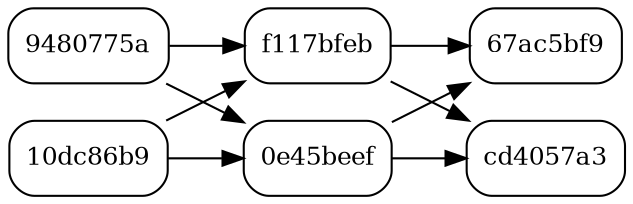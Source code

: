 digraph G {
  rankdir=LR;
  node [shape=box, style=rounded, fontsize=12];
  0 [label="9480775a"];
  1 [label="10dc86b9"];
  2 [label="f117bfeb"];
  3 [label="0e45beef"];
  4 [label="67ac5bf9"];
  5 [label="cd4057a3"];
  { rank=same; // layer 0
    0;
    1;
  }
  { rank=same; // layer 1
    2;
    3;
  }
  { rank=same; // layer 2
    4;
    5;
  }
  0 -> 2;
  0 -> 3;
  1 -> 2;
  1 -> 3;
  2 -> 4;
  2 -> 5;
  3 -> 4;
  3 -> 5;
}
